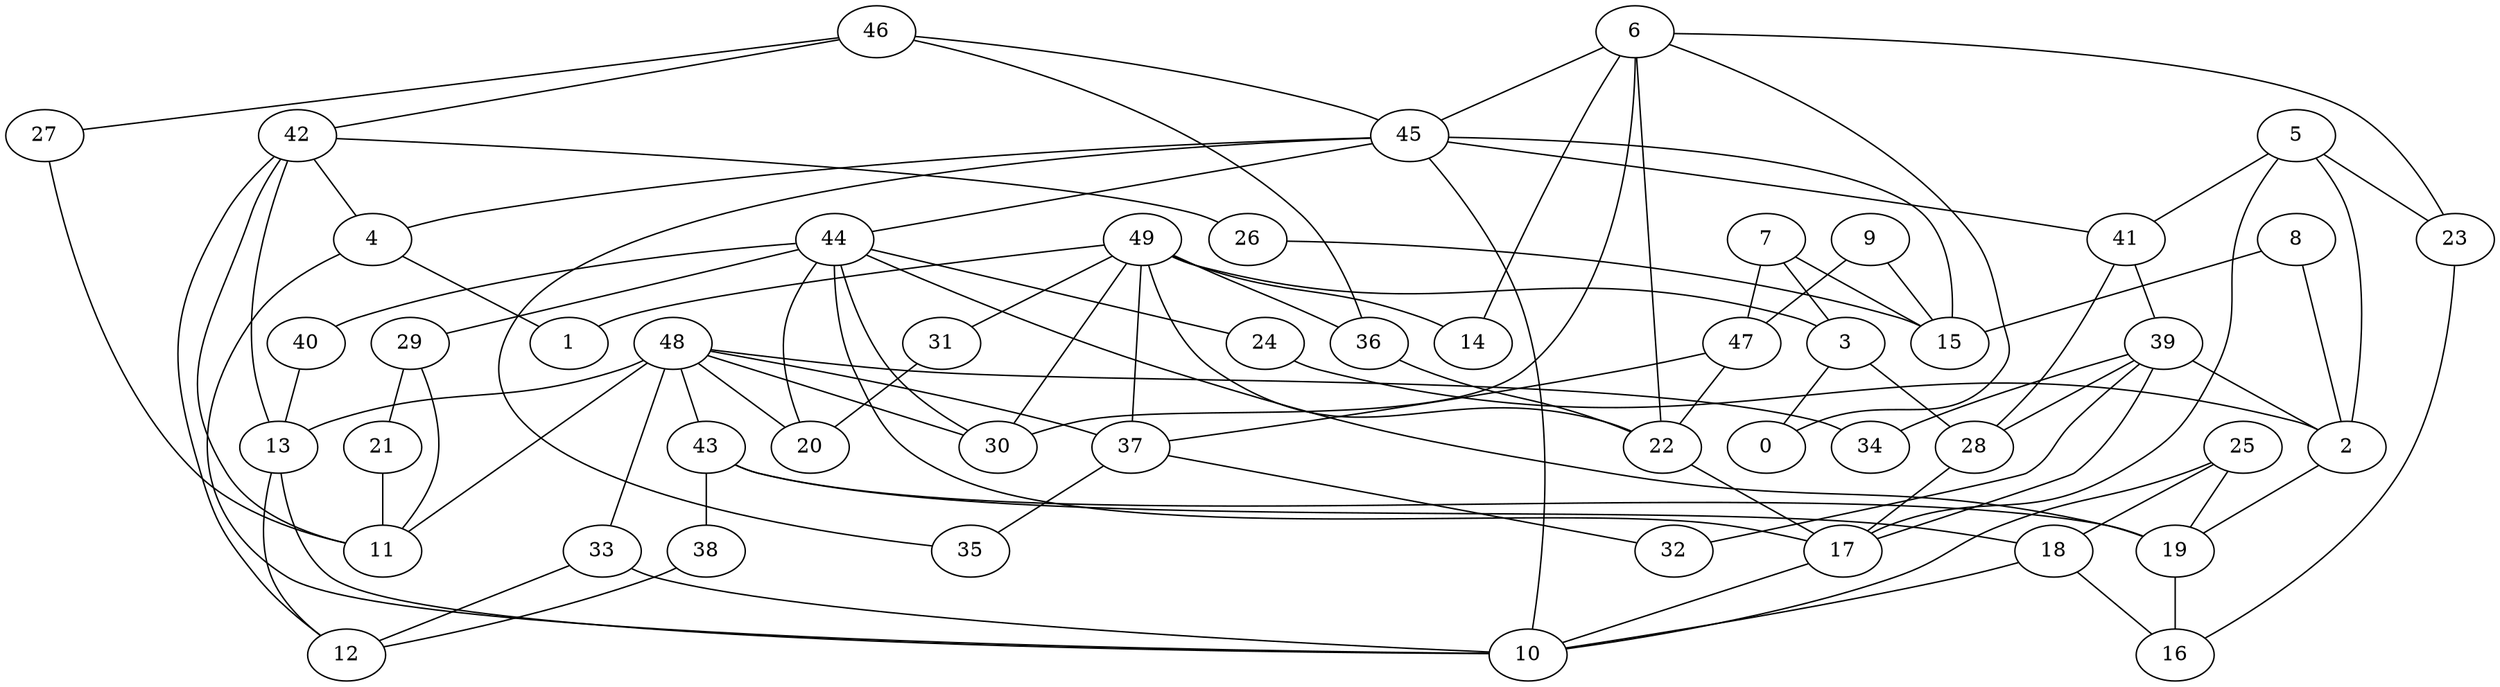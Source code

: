 digraph GG_graph {

subgraph G_graph {
edge [color = black]
"27" -> "11" [dir = none]
"46" -> "45" [dir = none]
"46" -> "42" [dir = none]
"46" -> "36" [dir = none]
"46" -> "27" [dir = none]
"8" -> "15" [dir = none]
"8" -> "2" [dir = none]
"4" -> "1" [dir = none]
"4" -> "10" [dir = none]
"28" -> "17" [dir = none]
"41" -> "39" [dir = none]
"41" -> "28" [dir = none]
"5" -> "23" [dir = none]
"5" -> "17" [dir = none]
"5" -> "41" [dir = none]
"5" -> "2" [dir = none]
"29" -> "21" [dir = none]
"29" -> "11" [dir = none]
"47" -> "22" [dir = none]
"47" -> "37" [dir = none]
"7" -> "15" [dir = none]
"7" -> "47" [dir = none]
"7" -> "3" [dir = none]
"2" -> "19" [dir = none]
"25" -> "19" [dir = none]
"25" -> "10" [dir = none]
"25" -> "18" [dir = none]
"13" -> "12" [dir = none]
"13" -> "10" [dir = none]
"19" -> "16" [dir = none]
"36" -> "22" [dir = none]
"43" -> "18" [dir = none]
"43" -> "19" [dir = none]
"43" -> "38" [dir = none]
"22" -> "17" [dir = none]
"9" -> "47" [dir = none]
"9" -> "15" [dir = none]
"38" -> "12" [dir = none]
"23" -> "16" [dir = none]
"21" -> "11" [dir = none]
"31" -> "20" [dir = none]
"24" -> "2" [dir = none]
"37" -> "35" [dir = none]
"37" -> "32" [dir = none]
"26" -> "15" [dir = none]
"6" -> "14" [dir = none]
"6" -> "45" [dir = none]
"6" -> "22" [dir = none]
"6" -> "30" [dir = none]
"6" -> "23" [dir = none]
"6" -> "0" [dir = none]
"3" -> "0" [dir = none]
"3" -> "28" [dir = none]
"45" -> "35" [dir = none]
"45" -> "41" [dir = none]
"45" -> "44" [dir = none]
"45" -> "4" [dir = none]
"45" -> "10" [dir = none]
"45" -> "15" [dir = none]
"33" -> "10" [dir = none]
"33" -> "12" [dir = none]
"44" -> "30" [dir = none]
"44" -> "40" [dir = none]
"44" -> "20" [dir = none]
"44" -> "19" [dir = none]
"44" -> "29" [dir = none]
"44" -> "17" [dir = none]
"44" -> "24" [dir = none]
"48" -> "43" [dir = none]
"48" -> "37" [dir = none]
"48" -> "11" [dir = none]
"48" -> "33" [dir = none]
"48" -> "30" [dir = none]
"48" -> "13" [dir = none]
"48" -> "34" [dir = none]
"48" -> "20" [dir = none]
"39" -> "2" [dir = none]
"39" -> "32" [dir = none]
"39" -> "28" [dir = none]
"39" -> "17" [dir = none]
"39" -> "34" [dir = none]
"18" -> "16" [dir = none]
"18" -> "10" [dir = none]
"40" -> "13" [dir = none]
"17" -> "10" [dir = none]
"49" -> "31" [dir = none]
"49" -> "36" [dir = none]
"49" -> "22" [dir = none]
"49" -> "30" [dir = none]
"49" -> "37" [dir = none]
"49" -> "1" [dir = none]
"49" -> "3" [dir = none]
"49" -> "14" [dir = none]
"42" -> "26" [dir = none]
"42" -> "13" [dir = none]
"42" -> "4" [dir = none]
"42" -> "12" [dir = none]
"42" -> "11" [dir = none]
}

}

